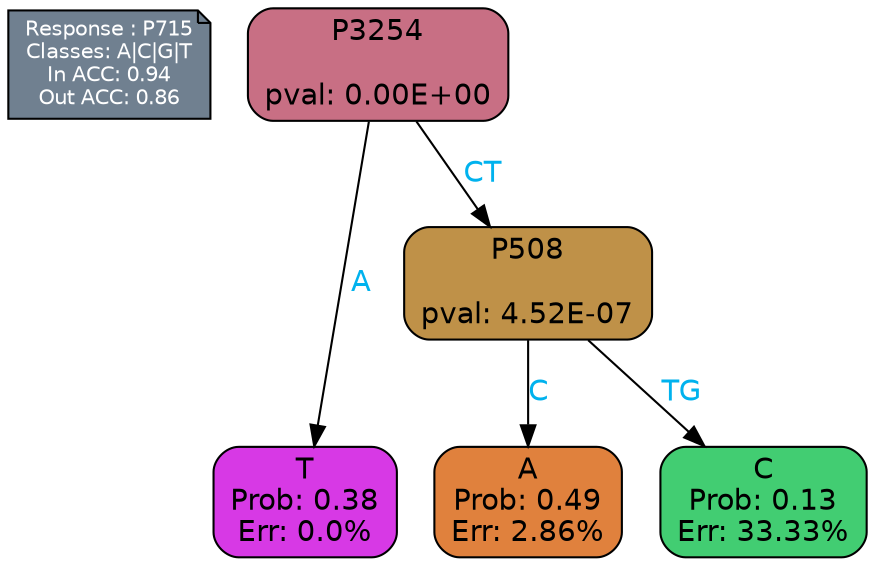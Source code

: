 digraph Tree {
node [shape=box, style="filled, rounded", color="black", fontname=helvetica] ;
graph [ranksep=equally, splines=polylines, bgcolor=transparent, dpi=600] ;
edge [fontname=helvetica] ;
LEGEND [label="Response : P715
Classes: A|C|G|T
In ACC: 0.94
Out ACC: 0.86
",shape=note,align=left,style=filled,fillcolor="slategray",fontcolor="white",fontsize=10];1 [label="P3254

pval: 0.00E+00", fillcolor="#c86f84"] ;
2 [label="T
Prob: 0.38
Err: 0.0%", fillcolor="#d739e5"] ;
3 [label="P508

pval: 4.52E-07", fillcolor="#bf9148"] ;
4 [label="A
Prob: 0.49
Err: 2.86%", fillcolor="#e0813d"] ;
5 [label="C
Prob: 0.13
Err: 33.33%", fillcolor="#42cd72"] ;
1 -> 2 [label="A",fontcolor=deepskyblue2] ;
1 -> 3 [label="CT",fontcolor=deepskyblue2] ;
3 -> 4 [label="C",fontcolor=deepskyblue2] ;
3 -> 5 [label="TG",fontcolor=deepskyblue2] ;
{rank = same; 2;4;5;}{rank = same; LEGEND;1;}}
